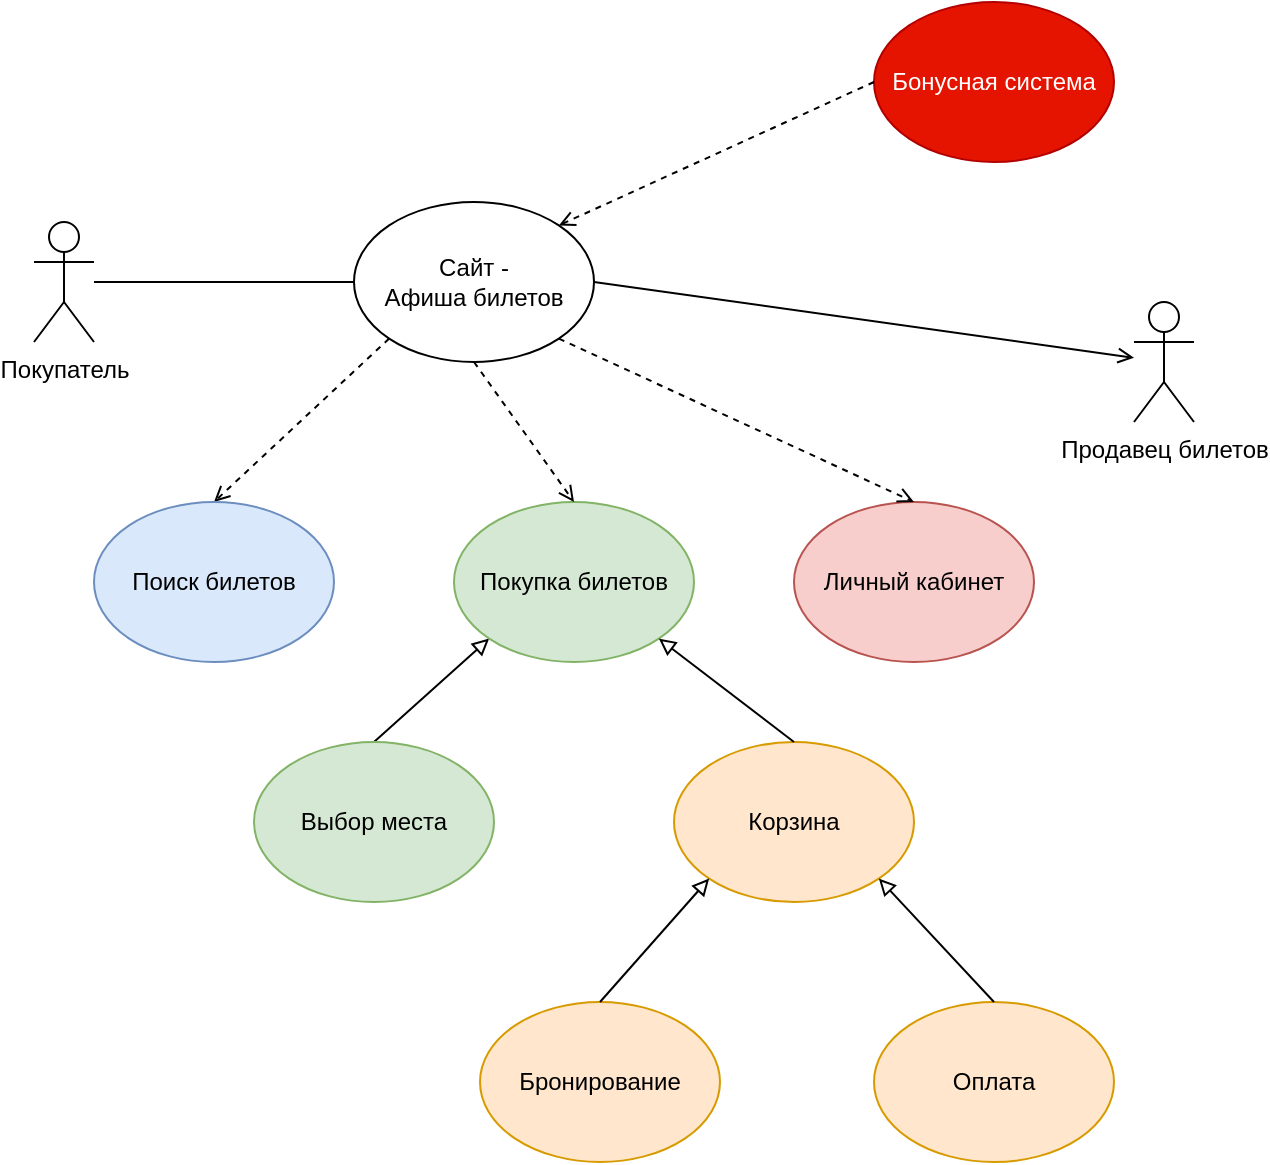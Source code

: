 <mxfile version="21.1.1" type="github">
  <diagram name="Страница 1" id="EsboAgLtxomguT8HKp5p">
    <mxGraphModel dx="1386" dy="791" grid="1" gridSize="10" guides="1" tooltips="1" connect="1" arrows="1" fold="1" page="1" pageScale="1" pageWidth="827" pageHeight="1169" math="0" shadow="0">
      <root>
        <mxCell id="0" />
        <mxCell id="1" parent="0" />
        <mxCell id="Nh3k_foeItMaIR8n8Rm3-1" value="Покупатель" style="shape=umlActor;verticalLabelPosition=bottom;verticalAlign=top;html=1;outlineConnect=0;" parent="1" vertex="1">
          <mxGeometry x="140" y="130" width="30" height="60" as="geometry" />
        </mxCell>
        <mxCell id="Nh3k_foeItMaIR8n8Rm3-3" style="edgeStyle=orthogonalEdgeStyle;rounded=0;orthogonalLoop=1;jettySize=auto;html=1;exitX=0;exitY=0.5;exitDx=0;exitDy=0;endArrow=none;endFill=0;" parent="1" source="Nh3k_foeItMaIR8n8Rm3-2" target="Nh3k_foeItMaIR8n8Rm3-1" edge="1">
          <mxGeometry relative="1" as="geometry" />
        </mxCell>
        <mxCell id="Nh3k_foeItMaIR8n8Rm3-14" style="rounded=0;orthogonalLoop=1;jettySize=auto;html=1;exitX=0;exitY=1;exitDx=0;exitDy=0;entryX=0.5;entryY=0;entryDx=0;entryDy=0;endArrow=open;endFill=0;dashed=1;" parent="1" source="Nh3k_foeItMaIR8n8Rm3-2" target="Nh3k_foeItMaIR8n8Rm3-4" edge="1">
          <mxGeometry relative="1" as="geometry" />
        </mxCell>
        <mxCell id="Nh3k_foeItMaIR8n8Rm3-17" style="rounded=0;orthogonalLoop=1;jettySize=auto;html=1;exitX=1;exitY=0.5;exitDx=0;exitDy=0;endArrow=open;endFill=0;" parent="1" source="Nh3k_foeItMaIR8n8Rm3-2" target="Nh3k_foeItMaIR8n8Rm3-13" edge="1">
          <mxGeometry relative="1" as="geometry" />
        </mxCell>
        <mxCell id="Nh3k_foeItMaIR8n8Rm3-2" value="Сайт -&lt;br&gt;Афиша билетов" style="ellipse;whiteSpace=wrap;html=1;" parent="1" vertex="1">
          <mxGeometry x="300" y="120" width="120" height="80" as="geometry" />
        </mxCell>
        <mxCell id="Nh3k_foeItMaIR8n8Rm3-4" value="Поиск билетов" style="ellipse;whiteSpace=wrap;html=1;fillColor=#dae8fc;strokeColor=#6c8ebf;" parent="1" vertex="1">
          <mxGeometry x="170" y="270" width="120" height="80" as="geometry" />
        </mxCell>
        <mxCell id="Nh3k_foeItMaIR8n8Rm3-18" style="rounded=0;orthogonalLoop=1;jettySize=auto;html=1;exitX=0.5;exitY=0;exitDx=0;exitDy=0;entryX=0;entryY=1;entryDx=0;entryDy=0;endArrow=block;endFill=0;" parent="1" source="Nh3k_foeItMaIR8n8Rm3-5" target="Nh3k_foeItMaIR8n8Rm3-7" edge="1">
          <mxGeometry relative="1" as="geometry" />
        </mxCell>
        <mxCell id="Nh3k_foeItMaIR8n8Rm3-5" value="Выбор места" style="ellipse;whiteSpace=wrap;html=1;fillColor=#d5e8d4;strokeColor=#82b366;" parent="1" vertex="1">
          <mxGeometry x="250" y="390" width="120" height="80" as="geometry" />
        </mxCell>
        <mxCell id="Nh3k_foeItMaIR8n8Rm3-6" value="Бронирование" style="ellipse;whiteSpace=wrap;html=1;fillColor=#ffe6cc;strokeColor=#d79b00;" parent="1" vertex="1">
          <mxGeometry x="363" y="520" width="120" height="80" as="geometry" />
        </mxCell>
        <mxCell id="Nh3k_foeItMaIR8n8Rm3-7" value="Покупка билетов" style="ellipse;whiteSpace=wrap;html=1;fillColor=#d5e8d4;strokeColor=#82b366;" parent="1" vertex="1">
          <mxGeometry x="350" y="270" width="120" height="80" as="geometry" />
        </mxCell>
        <mxCell id="Nh3k_foeItMaIR8n8Rm3-8" value="Корзина" style="ellipse;whiteSpace=wrap;html=1;fillColor=#ffe6cc;strokeColor=#d79b00;" parent="1" vertex="1">
          <mxGeometry x="460" y="390" width="120" height="80" as="geometry" />
        </mxCell>
        <mxCell id="Nh3k_foeItMaIR8n8Rm3-9" value="Оплата" style="ellipse;whiteSpace=wrap;html=1;fillColor=#ffe6cc;strokeColor=#d79b00;" parent="1" vertex="1">
          <mxGeometry x="560" y="520" width="120" height="80" as="geometry" />
        </mxCell>
        <mxCell id="Nh3k_foeItMaIR8n8Rm3-10" value="Личный кабинет" style="ellipse;whiteSpace=wrap;html=1;fillColor=#f8cecc;strokeColor=#b85450;" parent="1" vertex="1">
          <mxGeometry x="520" y="270" width="120" height="80" as="geometry" />
        </mxCell>
        <mxCell id="Nh3k_foeItMaIR8n8Rm3-11" value="Бонусная система" style="ellipse;whiteSpace=wrap;html=1;fillColor=#e51400;strokeColor=#B20000;fontColor=#ffffff;" parent="1" vertex="1">
          <mxGeometry x="560" y="20" width="120" height="80" as="geometry" />
        </mxCell>
        <mxCell id="Nh3k_foeItMaIR8n8Rm3-13" value="Продавец билетов" style="shape=umlActor;verticalLabelPosition=bottom;verticalAlign=top;html=1;outlineConnect=0;" parent="1" vertex="1">
          <mxGeometry x="690" y="170" width="30" height="60" as="geometry" />
        </mxCell>
        <mxCell id="Nh3k_foeItMaIR8n8Rm3-23" style="rounded=0;orthogonalLoop=1;jettySize=auto;html=1;exitX=0.5;exitY=1;exitDx=0;exitDy=0;entryX=0.5;entryY=0;entryDx=0;entryDy=0;endArrow=open;endFill=0;dashed=1;" parent="1" source="Nh3k_foeItMaIR8n8Rm3-2" target="Nh3k_foeItMaIR8n8Rm3-7" edge="1">
          <mxGeometry relative="1" as="geometry">
            <mxPoint x="370" y="200" as="sourcePoint" />
            <mxPoint x="282" y="282" as="targetPoint" />
          </mxGeometry>
        </mxCell>
        <mxCell id="Nh3k_foeItMaIR8n8Rm3-24" style="rounded=0;orthogonalLoop=1;jettySize=auto;html=1;exitX=1;exitY=1;exitDx=0;exitDy=0;entryX=0.5;entryY=0;entryDx=0;entryDy=0;endArrow=open;endFill=0;dashed=1;" parent="1" source="Nh3k_foeItMaIR8n8Rm3-2" target="Nh3k_foeItMaIR8n8Rm3-10" edge="1">
          <mxGeometry relative="1" as="geometry">
            <mxPoint x="538" y="170" as="sourcePoint" />
            <mxPoint x="450" y="252" as="targetPoint" />
          </mxGeometry>
        </mxCell>
        <mxCell id="Nh3k_foeItMaIR8n8Rm3-25" style="rounded=0;orthogonalLoop=1;jettySize=auto;html=1;exitX=0.5;exitY=0;exitDx=0;exitDy=0;entryX=1;entryY=1;entryDx=0;entryDy=0;endArrow=block;endFill=0;" parent="1" source="Nh3k_foeItMaIR8n8Rm3-8" target="Nh3k_foeItMaIR8n8Rm3-7" edge="1">
          <mxGeometry relative="1" as="geometry">
            <mxPoint x="395" y="412" as="sourcePoint" />
            <mxPoint x="453" y="360" as="targetPoint" />
          </mxGeometry>
        </mxCell>
        <mxCell id="Nh3k_foeItMaIR8n8Rm3-27" style="rounded=0;orthogonalLoop=1;jettySize=auto;html=1;exitX=0.5;exitY=0;exitDx=0;exitDy=0;entryX=0;entryY=1;entryDx=0;entryDy=0;endArrow=block;endFill=0;" parent="1" source="Nh3k_foeItMaIR8n8Rm3-6" target="Nh3k_foeItMaIR8n8Rm3-8" edge="1">
          <mxGeometry relative="1" as="geometry">
            <mxPoint x="478" y="512" as="sourcePoint" />
            <mxPoint x="410" y="460" as="targetPoint" />
          </mxGeometry>
        </mxCell>
        <mxCell id="Nh3k_foeItMaIR8n8Rm3-28" style="rounded=0;orthogonalLoop=1;jettySize=auto;html=1;exitX=0.5;exitY=0;exitDx=0;exitDy=0;entryX=1;entryY=1;entryDx=0;entryDy=0;endArrow=block;endFill=0;" parent="1" source="Nh3k_foeItMaIR8n8Rm3-9" target="Nh3k_foeItMaIR8n8Rm3-8" edge="1">
          <mxGeometry relative="1" as="geometry">
            <mxPoint x="510" y="542" as="sourcePoint" />
            <mxPoint x="565" y="480" as="targetPoint" />
          </mxGeometry>
        </mxCell>
        <mxCell id="Nh3k_foeItMaIR8n8Rm3-29" style="rounded=0;orthogonalLoop=1;jettySize=auto;html=1;exitX=0;exitY=0.5;exitDx=0;exitDy=0;entryX=1;entryY=0;entryDx=0;entryDy=0;endArrow=open;endFill=0;dashed=1;" parent="1" source="Nh3k_foeItMaIR8n8Rm3-11" target="Nh3k_foeItMaIR8n8Rm3-2" edge="1">
          <mxGeometry relative="1" as="geometry">
            <mxPoint x="390" y="-22" as="sourcePoint" />
            <mxPoint x="568" y="60" as="targetPoint" />
          </mxGeometry>
        </mxCell>
      </root>
    </mxGraphModel>
  </diagram>
</mxfile>
